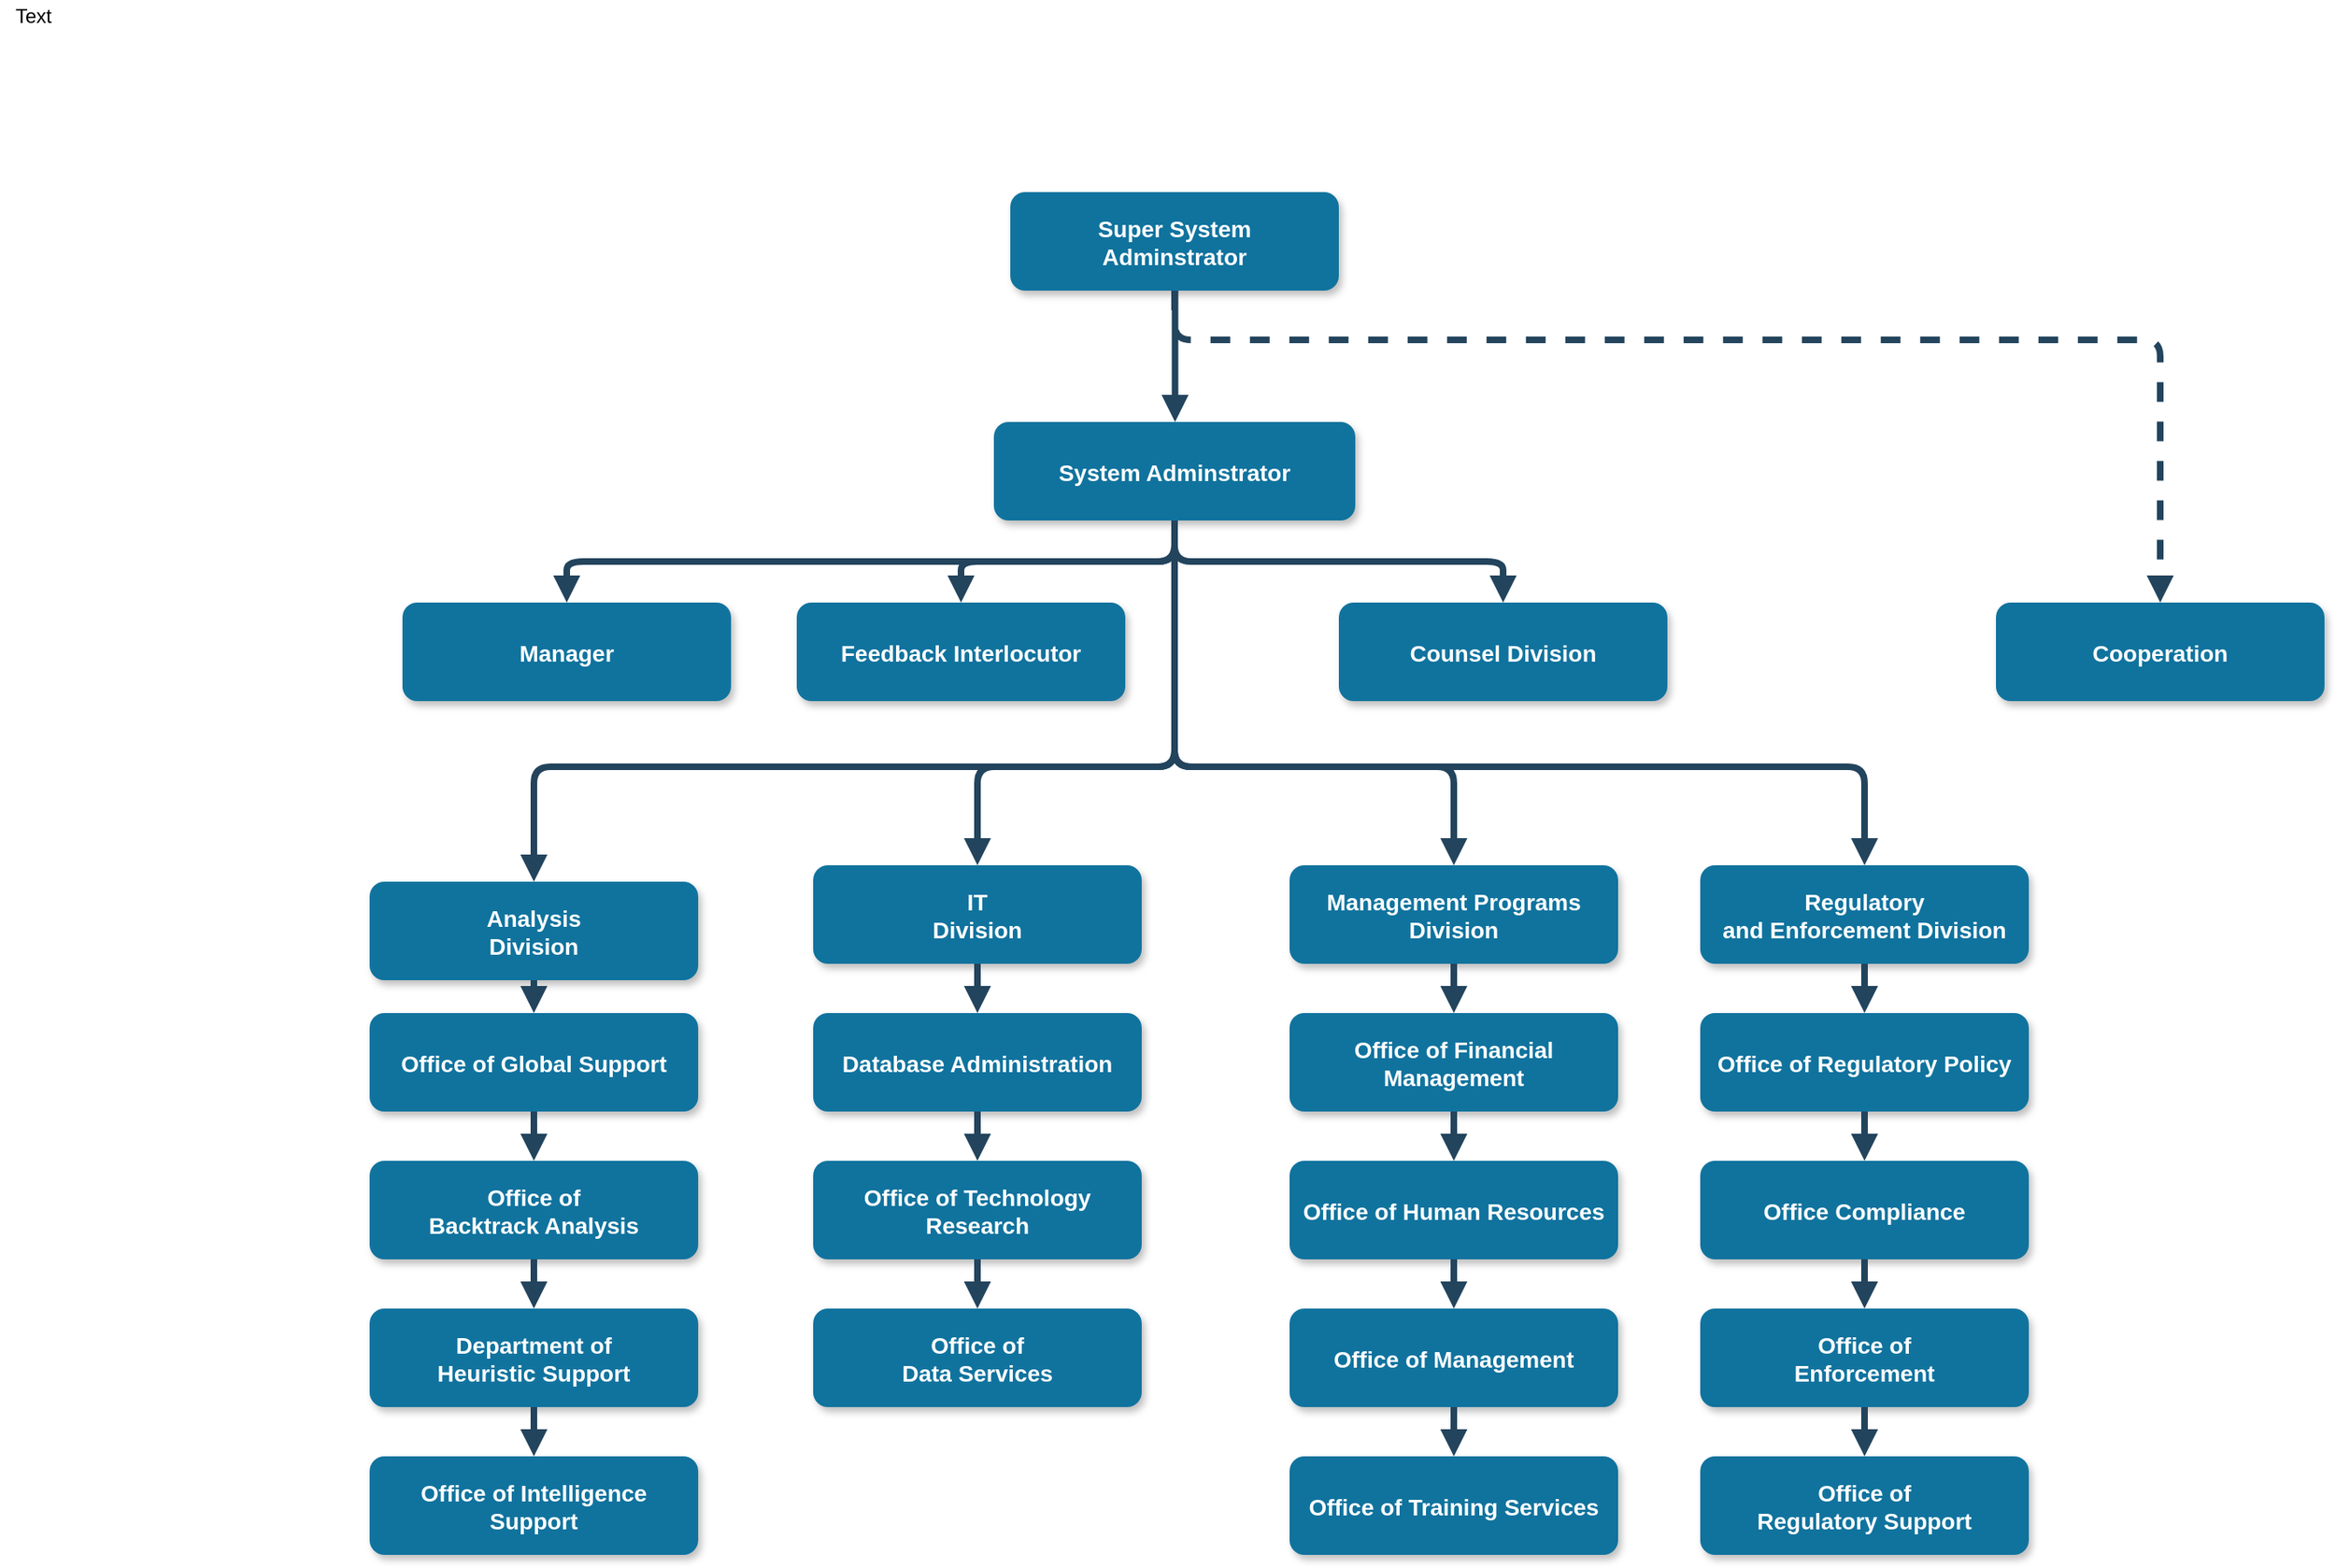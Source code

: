 <mxfile version="12.4.9" type="github" pages="2">
  <diagram id="C5RBs43oDa-KdzZeNtuy" name="Page-1">
    <mxGraphModel dx="2031" dy="2313" grid="1" gridSize="10" guides="1" tooltips="1" connect="1" arrows="1" fold="1" page="1" pageScale="1" pageWidth="827" pageHeight="1169" math="0" shadow="0">
      <root>
        <mxCell id="WIyWlLk6GJQsqaUBKTNV-0"/>
        <mxCell id="WIyWlLk6GJQsqaUBKTNV-1" parent="WIyWlLk6GJQsqaUBKTNV-0"/>
        <mxCell id="OBOQh95cMkhffVZw8m3Q-5" value="Super System&#xa;Adminstrator" style="rounded=1;fillColor=#10739E;strokeColor=none;shadow=1;gradientColor=none;fontStyle=1;fontColor=#FFFFFF;fontSize=14;" vertex="1" parent="WIyWlLk6GJQsqaUBKTNV-1">
          <mxGeometry x="620" y="114" width="200" height="60" as="geometry"/>
        </mxCell>
        <mxCell id="OBOQh95cMkhffVZw8m3Q-6" value="System Adminstrator" style="rounded=1;fillColor=#10739E;strokeColor=none;shadow=1;gradientColor=none;fontStyle=1;fontColor=#FFFFFF;fontSize=14;" vertex="1" parent="WIyWlLk6GJQsqaUBKTNV-1">
          <mxGeometry x="610" y="254" width="220" height="60" as="geometry"/>
        </mxCell>
        <mxCell id="OBOQh95cMkhffVZw8m3Q-7" value="Manager" style="rounded=1;fillColor=#10739E;strokeColor=none;shadow=1;gradientColor=none;fontStyle=1;fontColor=#FFFFFF;fontSize=14;" vertex="1" parent="WIyWlLk6GJQsqaUBKTNV-1">
          <mxGeometry x="250" y="364" width="200" height="60" as="geometry"/>
        </mxCell>
        <mxCell id="OBOQh95cMkhffVZw8m3Q-8" value="Feedback Interlocutor" style="rounded=1;fillColor=#10739E;strokeColor=none;shadow=1;gradientColor=none;fontStyle=1;fontColor=#FFFFFF;fontSize=14;" vertex="1" parent="WIyWlLk6GJQsqaUBKTNV-1">
          <mxGeometry x="490" y="364" width="200" height="60" as="geometry"/>
        </mxCell>
        <mxCell id="OBOQh95cMkhffVZw8m3Q-9" value="Counsel Division" style="rounded=1;fillColor=#10739E;strokeColor=none;shadow=1;gradientColor=none;fontStyle=1;fontColor=#FFFFFF;fontSize=14;" vertex="1" parent="WIyWlLk6GJQsqaUBKTNV-1">
          <mxGeometry x="820" y="364" width="200" height="60" as="geometry"/>
        </mxCell>
        <mxCell id="OBOQh95cMkhffVZw8m3Q-10" value="Cooperation" style="rounded=1;fillColor=#10739E;strokeColor=none;shadow=1;gradientColor=none;fontStyle=1;fontColor=#FFFFFF;fontSize=14;" vertex="1" parent="WIyWlLk6GJQsqaUBKTNV-1">
          <mxGeometry x="1220" y="364" width="200" height="60" as="geometry"/>
        </mxCell>
        <mxCell id="OBOQh95cMkhffVZw8m3Q-11" value="Analysis &#xa;Division" style="rounded=1;fillColor=#10739E;strokeColor=none;shadow=1;gradientColor=none;fontStyle=1;fontColor=#FFFFFF;fontSize=14;" vertex="1" parent="WIyWlLk6GJQsqaUBKTNV-1">
          <mxGeometry x="230" y="534" width="200" height="60" as="geometry"/>
        </mxCell>
        <mxCell id="OBOQh95cMkhffVZw8m3Q-12" value="Office of Global Support" style="rounded=1;fillColor=#10739E;strokeColor=none;shadow=1;gradientColor=none;fontStyle=1;fontColor=#FFFFFF;fontSize=14;" vertex="1" parent="WIyWlLk6GJQsqaUBKTNV-1">
          <mxGeometry x="230" y="614" width="200" height="60" as="geometry"/>
        </mxCell>
        <mxCell id="OBOQh95cMkhffVZw8m3Q-13" value="Office of &#xa;Backtrack Analysis" style="rounded=1;fillColor=#10739E;strokeColor=none;shadow=1;gradientColor=none;fontStyle=1;fontColor=#FFFFFF;fontSize=14;" vertex="1" parent="WIyWlLk6GJQsqaUBKTNV-1">
          <mxGeometry x="230" y="704" width="200" height="60" as="geometry"/>
        </mxCell>
        <mxCell id="OBOQh95cMkhffVZw8m3Q-14" value="Department of &#xa;Heuristic Support" style="rounded=1;fillColor=#10739E;strokeColor=none;shadow=1;gradientColor=none;fontStyle=1;fontColor=#FFFFFF;fontSize=14;" vertex="1" parent="WIyWlLk6GJQsqaUBKTNV-1">
          <mxGeometry x="230" y="794" width="200" height="60" as="geometry"/>
        </mxCell>
        <mxCell id="OBOQh95cMkhffVZw8m3Q-15" value="Office of Intelligence &#xa;Support" style="rounded=1;fillColor=#10739E;strokeColor=none;shadow=1;gradientColor=none;fontStyle=1;fontColor=#FFFFFF;fontSize=14;" vertex="1" parent="WIyWlLk6GJQsqaUBKTNV-1">
          <mxGeometry x="230" y="884" width="200" height="60" as="geometry"/>
        </mxCell>
        <mxCell id="OBOQh95cMkhffVZw8m3Q-16" value="IT&#xa;Division" style="rounded=1;fillColor=#10739E;strokeColor=none;shadow=1;gradientColor=none;fontStyle=1;fontColor=#FFFFFF;fontSize=14;" vertex="1" parent="WIyWlLk6GJQsqaUBKTNV-1">
          <mxGeometry x="500" y="524" width="200" height="60" as="geometry"/>
        </mxCell>
        <mxCell id="OBOQh95cMkhffVZw8m3Q-17" value="Database Administration" style="rounded=1;fillColor=#10739E;strokeColor=none;shadow=1;gradientColor=none;fontStyle=1;fontColor=#FFFFFF;fontSize=14;" vertex="1" parent="WIyWlLk6GJQsqaUBKTNV-1">
          <mxGeometry x="500" y="614" width="200" height="60" as="geometry"/>
        </mxCell>
        <mxCell id="OBOQh95cMkhffVZw8m3Q-18" value="Office of Technology &#xa;Research" style="rounded=1;fillColor=#10739E;strokeColor=none;shadow=1;gradientColor=none;fontStyle=1;fontColor=#FFFFFF;fontSize=14;" vertex="1" parent="WIyWlLk6GJQsqaUBKTNV-1">
          <mxGeometry x="500" y="704" width="200" height="60" as="geometry"/>
        </mxCell>
        <mxCell id="OBOQh95cMkhffVZw8m3Q-19" value="Office of&#xa;Data Services" style="rounded=1;fillColor=#10739E;strokeColor=none;shadow=1;gradientColor=none;fontStyle=1;fontColor=#FFFFFF;fontSize=14;" vertex="1" parent="WIyWlLk6GJQsqaUBKTNV-1">
          <mxGeometry x="500" y="794" width="200" height="60" as="geometry"/>
        </mxCell>
        <mxCell id="OBOQh95cMkhffVZw8m3Q-20" value="Management Programs &#xa;Division" style="rounded=1;fillColor=#10739E;strokeColor=none;shadow=1;gradientColor=none;fontStyle=1;fontColor=#FFFFFF;fontSize=14;" vertex="1" parent="WIyWlLk6GJQsqaUBKTNV-1">
          <mxGeometry x="790" y="524" width="200" height="60" as="geometry"/>
        </mxCell>
        <mxCell id="OBOQh95cMkhffVZw8m3Q-21" value="Office of Financial &#xa;Management" style="rounded=1;fillColor=#10739E;strokeColor=none;shadow=1;gradientColor=none;fontStyle=1;fontColor=#FFFFFF;fontSize=14;" vertex="1" parent="WIyWlLk6GJQsqaUBKTNV-1">
          <mxGeometry x="790" y="614" width="200" height="60" as="geometry"/>
        </mxCell>
        <mxCell id="OBOQh95cMkhffVZw8m3Q-22" value="Office of Human Resources" style="rounded=1;fillColor=#10739E;strokeColor=none;shadow=1;gradientColor=none;fontStyle=1;fontColor=#FFFFFF;fontSize=14;" vertex="1" parent="WIyWlLk6GJQsqaUBKTNV-1">
          <mxGeometry x="790" y="704" width="200" height="60" as="geometry"/>
        </mxCell>
        <mxCell id="OBOQh95cMkhffVZw8m3Q-23" value="Office of Management " style="rounded=1;fillColor=#10739E;strokeColor=none;shadow=1;gradientColor=none;fontStyle=1;fontColor=#FFFFFF;fontSize=14;" vertex="1" parent="WIyWlLk6GJQsqaUBKTNV-1">
          <mxGeometry x="790" y="794" width="200" height="60" as="geometry"/>
        </mxCell>
        <mxCell id="OBOQh95cMkhffVZw8m3Q-24" value="Office of Training Services" style="rounded=1;fillColor=#10739E;strokeColor=none;shadow=1;gradientColor=none;fontStyle=1;fontColor=#FFFFFF;fontSize=14;" vertex="1" parent="WIyWlLk6GJQsqaUBKTNV-1">
          <mxGeometry x="790" y="884" width="200" height="60" as="geometry"/>
        </mxCell>
        <mxCell id="OBOQh95cMkhffVZw8m3Q-25" value="Regulatory &#xa;and Enforcement Division" style="rounded=1;fillColor=#10739E;strokeColor=none;shadow=1;gradientColor=none;fontStyle=1;fontColor=#FFFFFF;fontSize=14;" vertex="1" parent="WIyWlLk6GJQsqaUBKTNV-1">
          <mxGeometry x="1040" y="524" width="200" height="60" as="geometry"/>
        </mxCell>
        <mxCell id="OBOQh95cMkhffVZw8m3Q-26" value="Office of Regulatory Policy" style="rounded=1;fillColor=#10739E;strokeColor=none;shadow=1;gradientColor=none;fontStyle=1;fontColor=#FFFFFF;fontSize=14;" vertex="1" parent="WIyWlLk6GJQsqaUBKTNV-1">
          <mxGeometry x="1040" y="614" width="200" height="60" as="geometry"/>
        </mxCell>
        <mxCell id="OBOQh95cMkhffVZw8m3Q-27" value="Office Compliance" style="rounded=1;fillColor=#10739E;strokeColor=none;shadow=1;gradientColor=none;fontStyle=1;fontColor=#FFFFFF;fontSize=14;" vertex="1" parent="WIyWlLk6GJQsqaUBKTNV-1">
          <mxGeometry x="1040" y="704" width="200" height="60" as="geometry"/>
        </mxCell>
        <mxCell id="OBOQh95cMkhffVZw8m3Q-28" value="Office of &#xa;Enforcement" style="rounded=1;fillColor=#10739E;strokeColor=none;shadow=1;gradientColor=none;fontStyle=1;fontColor=#FFFFFF;fontSize=14;" vertex="1" parent="WIyWlLk6GJQsqaUBKTNV-1">
          <mxGeometry x="1040" y="794" width="200" height="60" as="geometry"/>
        </mxCell>
        <mxCell id="OBOQh95cMkhffVZw8m3Q-29" value="Office of&#xa; Regulatory Support" style="rounded=1;fillColor=#10739E;strokeColor=none;shadow=1;gradientColor=none;fontStyle=1;fontColor=#FFFFFF;fontSize=14;" vertex="1" parent="WIyWlLk6GJQsqaUBKTNV-1">
          <mxGeometry x="1040" y="884" width="200" height="60" as="geometry"/>
        </mxCell>
        <mxCell id="OBOQh95cMkhffVZw8m3Q-31" value="" style="edgeStyle=elbowEdgeStyle;elbow=vertical;strokeWidth=4;endArrow=block;endFill=1;fontStyle=1;strokeColor=#23445D;" edge="1" parent="WIyWlLk6GJQsqaUBKTNV-1" source="OBOQh95cMkhffVZw8m3Q-6" target="OBOQh95cMkhffVZw8m3Q-8">
          <mxGeometry x="-30" y="74" width="100" height="100" as="geometry">
            <mxPoint x="-30" y="174" as="sourcePoint"/>
            <mxPoint x="70" y="74" as="targetPoint"/>
          </mxGeometry>
        </mxCell>
        <mxCell id="OBOQh95cMkhffVZw8m3Q-32" value="" style="edgeStyle=elbowEdgeStyle;elbow=vertical;strokeWidth=4;endArrow=block;endFill=1;fontStyle=1;strokeColor=#23445D;" edge="1" parent="WIyWlLk6GJQsqaUBKTNV-1" source="OBOQh95cMkhffVZw8m3Q-6" target="OBOQh95cMkhffVZw8m3Q-7">
          <mxGeometry x="-30" y="74" width="100" height="100" as="geometry">
            <mxPoint x="-30" y="174" as="sourcePoint"/>
            <mxPoint x="70" y="74" as="targetPoint"/>
          </mxGeometry>
        </mxCell>
        <mxCell id="OBOQh95cMkhffVZw8m3Q-33" value="" style="edgeStyle=elbowEdgeStyle;elbow=vertical;strokeWidth=4;endArrow=block;endFill=1;fontStyle=1;strokeColor=#23445D;" edge="1" parent="WIyWlLk6GJQsqaUBKTNV-1" source="OBOQh95cMkhffVZw8m3Q-6" target="OBOQh95cMkhffVZw8m3Q-9">
          <mxGeometry x="-30" y="74" width="100" height="100" as="geometry">
            <mxPoint x="-30" y="174" as="sourcePoint"/>
            <mxPoint x="70" y="74" as="targetPoint"/>
          </mxGeometry>
        </mxCell>
        <mxCell id="OBOQh95cMkhffVZw8m3Q-34" value="" style="edgeStyle=elbowEdgeStyle;elbow=vertical;strokeWidth=4;endArrow=block;endFill=1;fontStyle=1;dashed=1;strokeColor=#23445D;" edge="1" parent="WIyWlLk6GJQsqaUBKTNV-1" source="OBOQh95cMkhffVZw8m3Q-5" target="OBOQh95cMkhffVZw8m3Q-10">
          <mxGeometry x="-30" y="74" width="100" height="100" as="geometry">
            <mxPoint x="-30" y="174" as="sourcePoint"/>
            <mxPoint x="70" y="74" as="targetPoint"/>
            <Array as="points">
              <mxPoint x="1010" y="204"/>
            </Array>
          </mxGeometry>
        </mxCell>
        <mxCell id="OBOQh95cMkhffVZw8m3Q-35" value="" style="edgeStyle=elbowEdgeStyle;elbow=vertical;strokeWidth=4;endArrow=block;endFill=1;fontStyle=1;strokeColor=#23445D;" edge="1" parent="WIyWlLk6GJQsqaUBKTNV-1" source="OBOQh95cMkhffVZw8m3Q-6" target="OBOQh95cMkhffVZw8m3Q-11">
          <mxGeometry x="-30" y="74" width="100" height="100" as="geometry">
            <mxPoint x="-30" y="174" as="sourcePoint"/>
            <mxPoint x="70" y="74" as="targetPoint"/>
            <Array as="points">
              <mxPoint x="500" y="464"/>
            </Array>
          </mxGeometry>
        </mxCell>
        <mxCell id="OBOQh95cMkhffVZw8m3Q-36" value="" style="edgeStyle=elbowEdgeStyle;elbow=vertical;strokeWidth=4;endArrow=block;endFill=1;fontStyle=1;strokeColor=#23445D;" edge="1" parent="WIyWlLk6GJQsqaUBKTNV-1" source="OBOQh95cMkhffVZw8m3Q-6" target="OBOQh95cMkhffVZw8m3Q-25">
          <mxGeometry x="-30" y="74" width="100" height="100" as="geometry">
            <mxPoint x="-30" y="174" as="sourcePoint"/>
            <mxPoint x="70" y="74" as="targetPoint"/>
            <Array as="points">
              <mxPoint x="920" y="464"/>
            </Array>
          </mxGeometry>
        </mxCell>
        <mxCell id="OBOQh95cMkhffVZw8m3Q-37" value="" style="edgeStyle=elbowEdgeStyle;elbow=vertical;strokeWidth=4;endArrow=block;endFill=1;fontStyle=1;strokeColor=#23445D;" edge="1" parent="WIyWlLk6GJQsqaUBKTNV-1" source="OBOQh95cMkhffVZw8m3Q-11" target="OBOQh95cMkhffVZw8m3Q-12">
          <mxGeometry x="10" y="74" width="100" height="100" as="geometry">
            <mxPoint x="10" y="174" as="sourcePoint"/>
            <mxPoint x="110" y="74" as="targetPoint"/>
          </mxGeometry>
        </mxCell>
        <mxCell id="OBOQh95cMkhffVZw8m3Q-38" value="" style="edgeStyle=elbowEdgeStyle;elbow=vertical;strokeWidth=4;endArrow=block;endFill=1;fontStyle=1;strokeColor=#23445D;" edge="1" parent="WIyWlLk6GJQsqaUBKTNV-1" source="OBOQh95cMkhffVZw8m3Q-12" target="OBOQh95cMkhffVZw8m3Q-13">
          <mxGeometry x="10" y="84" width="100" height="100" as="geometry">
            <mxPoint x="10" y="184" as="sourcePoint"/>
            <mxPoint x="110" y="84" as="targetPoint"/>
          </mxGeometry>
        </mxCell>
        <mxCell id="OBOQh95cMkhffVZw8m3Q-39" value="" style="edgeStyle=elbowEdgeStyle;elbow=vertical;strokeWidth=4;endArrow=block;endFill=1;fontStyle=1;strokeColor=#23445D;" edge="1" parent="WIyWlLk6GJQsqaUBKTNV-1" source="OBOQh95cMkhffVZw8m3Q-13" target="OBOQh95cMkhffVZw8m3Q-14">
          <mxGeometry x="10" y="94" width="100" height="100" as="geometry">
            <mxPoint x="10" y="194" as="sourcePoint"/>
            <mxPoint x="110" y="94" as="targetPoint"/>
          </mxGeometry>
        </mxCell>
        <mxCell id="OBOQh95cMkhffVZw8m3Q-40" value="" style="edgeStyle=elbowEdgeStyle;elbow=vertical;strokeWidth=4;endArrow=block;endFill=1;fontStyle=1;strokeColor=#23445D;" edge="1" parent="WIyWlLk6GJQsqaUBKTNV-1" source="OBOQh95cMkhffVZw8m3Q-14" target="OBOQh95cMkhffVZw8m3Q-15">
          <mxGeometry x="10" y="104" width="100" height="100" as="geometry">
            <mxPoint x="10" y="204" as="sourcePoint"/>
            <mxPoint x="110" y="104" as="targetPoint"/>
          </mxGeometry>
        </mxCell>
        <mxCell id="OBOQh95cMkhffVZw8m3Q-41" value="" style="edgeStyle=elbowEdgeStyle;elbow=vertical;strokeWidth=4;endArrow=block;endFill=1;fontStyle=1;strokeColor=#23445D;" edge="1" parent="WIyWlLk6GJQsqaUBKTNV-1" source="OBOQh95cMkhffVZw8m3Q-16" target="OBOQh95cMkhffVZw8m3Q-17">
          <mxGeometry x="10" y="74" width="100" height="100" as="geometry">
            <mxPoint x="10" y="174" as="sourcePoint"/>
            <mxPoint x="110" y="74" as="targetPoint"/>
          </mxGeometry>
        </mxCell>
        <mxCell id="OBOQh95cMkhffVZw8m3Q-42" value="" style="edgeStyle=elbowEdgeStyle;elbow=vertical;strokeWidth=4;endArrow=block;endFill=1;fontStyle=1;strokeColor=#23445D;" edge="1" parent="WIyWlLk6GJQsqaUBKTNV-1" source="OBOQh95cMkhffVZw8m3Q-17" target="OBOQh95cMkhffVZw8m3Q-18">
          <mxGeometry x="10" y="84" width="100" height="100" as="geometry">
            <mxPoint x="10" y="184" as="sourcePoint"/>
            <mxPoint x="110" y="84" as="targetPoint"/>
          </mxGeometry>
        </mxCell>
        <mxCell id="OBOQh95cMkhffVZw8m3Q-43" value="" style="edgeStyle=elbowEdgeStyle;elbow=vertical;strokeWidth=4;endArrow=block;endFill=1;fontStyle=1;strokeColor=#23445D;" edge="1" parent="WIyWlLk6GJQsqaUBKTNV-1" source="OBOQh95cMkhffVZw8m3Q-18" target="OBOQh95cMkhffVZw8m3Q-19">
          <mxGeometry x="10" y="94" width="100" height="100" as="geometry">
            <mxPoint x="10" y="194" as="sourcePoint"/>
            <mxPoint x="110" y="94" as="targetPoint"/>
          </mxGeometry>
        </mxCell>
        <mxCell id="OBOQh95cMkhffVZw8m3Q-44" value="" style="edgeStyle=elbowEdgeStyle;elbow=vertical;strokeWidth=4;endArrow=block;endFill=1;fontStyle=1;strokeColor=#23445D;" edge="1" parent="WIyWlLk6GJQsqaUBKTNV-1" source="OBOQh95cMkhffVZw8m3Q-20" target="OBOQh95cMkhffVZw8m3Q-21">
          <mxGeometry x="20" y="74" width="100" height="100" as="geometry">
            <mxPoint x="20" y="174" as="sourcePoint"/>
            <mxPoint x="120" y="74" as="targetPoint"/>
          </mxGeometry>
        </mxCell>
        <mxCell id="OBOQh95cMkhffVZw8m3Q-45" value="" style="edgeStyle=elbowEdgeStyle;elbow=vertical;strokeWidth=4;endArrow=block;endFill=1;fontStyle=1;strokeColor=#23445D;" edge="1" parent="WIyWlLk6GJQsqaUBKTNV-1" source="OBOQh95cMkhffVZw8m3Q-21" target="OBOQh95cMkhffVZw8m3Q-22">
          <mxGeometry x="20" y="84" width="100" height="100" as="geometry">
            <mxPoint x="20" y="184" as="sourcePoint"/>
            <mxPoint x="120" y="84" as="targetPoint"/>
          </mxGeometry>
        </mxCell>
        <mxCell id="OBOQh95cMkhffVZw8m3Q-46" value="" style="edgeStyle=elbowEdgeStyle;elbow=vertical;strokeWidth=4;endArrow=block;endFill=1;fontStyle=1;strokeColor=#23445D;" edge="1" parent="WIyWlLk6GJQsqaUBKTNV-1" source="OBOQh95cMkhffVZw8m3Q-22" target="OBOQh95cMkhffVZw8m3Q-23">
          <mxGeometry x="20" y="94" width="100" height="100" as="geometry">
            <mxPoint x="20" y="194" as="sourcePoint"/>
            <mxPoint x="120" y="94" as="targetPoint"/>
          </mxGeometry>
        </mxCell>
        <mxCell id="OBOQh95cMkhffVZw8m3Q-47" value="" style="edgeStyle=elbowEdgeStyle;elbow=vertical;strokeWidth=4;endArrow=block;endFill=1;fontStyle=1;strokeColor=#23445D;" edge="1" parent="WIyWlLk6GJQsqaUBKTNV-1" source="OBOQh95cMkhffVZw8m3Q-23" target="OBOQh95cMkhffVZw8m3Q-24">
          <mxGeometry x="20" y="104" width="100" height="100" as="geometry">
            <mxPoint x="20" y="204" as="sourcePoint"/>
            <mxPoint x="120" y="104" as="targetPoint"/>
          </mxGeometry>
        </mxCell>
        <mxCell id="OBOQh95cMkhffVZw8m3Q-48" value="" style="edgeStyle=elbowEdgeStyle;elbow=vertical;strokeWidth=4;endArrow=block;endFill=1;fontStyle=1;strokeColor=#23445D;" edge="1" parent="WIyWlLk6GJQsqaUBKTNV-1" source="OBOQh95cMkhffVZw8m3Q-25" target="OBOQh95cMkhffVZw8m3Q-26">
          <mxGeometry x="20" y="74" width="100" height="100" as="geometry">
            <mxPoint x="20" y="174" as="sourcePoint"/>
            <mxPoint x="120" y="74" as="targetPoint"/>
          </mxGeometry>
        </mxCell>
        <mxCell id="OBOQh95cMkhffVZw8m3Q-49" value="" style="edgeStyle=elbowEdgeStyle;elbow=vertical;strokeWidth=4;endArrow=block;endFill=1;fontStyle=1;strokeColor=#23445D;" edge="1" parent="WIyWlLk6GJQsqaUBKTNV-1" source="OBOQh95cMkhffVZw8m3Q-26" target="OBOQh95cMkhffVZw8m3Q-27">
          <mxGeometry x="20" y="84" width="100" height="100" as="geometry">
            <mxPoint x="20" y="184" as="sourcePoint"/>
            <mxPoint x="120" y="84" as="targetPoint"/>
          </mxGeometry>
        </mxCell>
        <mxCell id="OBOQh95cMkhffVZw8m3Q-50" value="" style="edgeStyle=elbowEdgeStyle;elbow=vertical;strokeWidth=4;endArrow=block;endFill=1;fontStyle=1;strokeColor=#23445D;" edge="1" parent="WIyWlLk6GJQsqaUBKTNV-1" source="OBOQh95cMkhffVZw8m3Q-27" target="OBOQh95cMkhffVZw8m3Q-28">
          <mxGeometry x="20" y="94" width="100" height="100" as="geometry">
            <mxPoint x="20" y="194" as="sourcePoint"/>
            <mxPoint x="120" y="94" as="targetPoint"/>
          </mxGeometry>
        </mxCell>
        <mxCell id="OBOQh95cMkhffVZw8m3Q-51" value="" style="edgeStyle=elbowEdgeStyle;elbow=vertical;strokeWidth=4;endArrow=block;endFill=1;fontStyle=1;strokeColor=#23445D;" edge="1" parent="WIyWlLk6GJQsqaUBKTNV-1" source="OBOQh95cMkhffVZw8m3Q-28" target="OBOQh95cMkhffVZw8m3Q-29">
          <mxGeometry x="20" y="104" width="100" height="100" as="geometry">
            <mxPoint x="20" y="204" as="sourcePoint"/>
            <mxPoint x="120" y="104" as="targetPoint"/>
          </mxGeometry>
        </mxCell>
        <mxCell id="OBOQh95cMkhffVZw8m3Q-52" value="" style="edgeStyle=elbowEdgeStyle;elbow=vertical;strokeWidth=4;endArrow=block;endFill=1;fontStyle=1;strokeColor=#23445D;" edge="1" parent="WIyWlLk6GJQsqaUBKTNV-1" source="OBOQh95cMkhffVZw8m3Q-6" target="OBOQh95cMkhffVZw8m3Q-16">
          <mxGeometry x="-30" y="74" width="100" height="100" as="geometry">
            <mxPoint x="-30" y="174" as="sourcePoint"/>
            <mxPoint x="70" y="74" as="targetPoint"/>
            <Array as="points">
              <mxPoint x="600" y="464"/>
            </Array>
          </mxGeometry>
        </mxCell>
        <mxCell id="OBOQh95cMkhffVZw8m3Q-53" value="" style="edgeStyle=elbowEdgeStyle;elbow=vertical;strokeWidth=4;endArrow=block;endFill=1;fontStyle=1;strokeColor=#23445D;" edge="1" parent="WIyWlLk6GJQsqaUBKTNV-1" source="OBOQh95cMkhffVZw8m3Q-6" target="OBOQh95cMkhffVZw8m3Q-20">
          <mxGeometry x="-30" y="74" width="100" height="100" as="geometry">
            <mxPoint x="-30" y="174" as="sourcePoint"/>
            <mxPoint x="70" y="74" as="targetPoint"/>
            <Array as="points">
              <mxPoint x="890" y="464"/>
            </Array>
          </mxGeometry>
        </mxCell>
        <mxCell id="OBOQh95cMkhffVZw8m3Q-106" value="Text" style="text;html=1;align=center;verticalAlign=middle;resizable=0;points=[];autosize=1;" vertex="1" parent="WIyWlLk6GJQsqaUBKTNV-1">
          <mxGeometry x="5" y="-3" width="40" height="20" as="geometry"/>
        </mxCell>
        <mxCell id="OBOQh95cMkhffVZw8m3Q-112" value="" style="edgeStyle=elbowEdgeStyle;elbow=vertical;strokeWidth=4;endArrow=block;endFill=1;fontStyle=1;strokeColor=#23445D;" edge="1" parent="WIyWlLk6GJQsqaUBKTNV-1">
          <mxGeometry x="-29.71" y="74" width="100" height="100" as="geometry">
            <mxPoint x="720.29" y="174" as="sourcePoint"/>
            <mxPoint x="720.29" y="254" as="targetPoint"/>
          </mxGeometry>
        </mxCell>
      </root>
    </mxGraphModel>
  </diagram>
  <diagram id="-O00j1tQZ1MpL5goMb2f" name="Page-2">
    <mxGraphModel dx="2058" dy="915" grid="0" gridSize="10" guides="1" tooltips="1" connect="0" arrows="1" fold="1" page="1" pageScale="1" pageWidth="100" pageHeight="300" background="none" math="0" shadow="1">
      <root>
        <mxCell id="Ld5y9Fo_SOwqp39tFzAJ-0"/>
        <mxCell id="Ld5y9Fo_SOwqp39tFzAJ-1" parent="Ld5y9Fo_SOwqp39tFzAJ-0"/>
        <mxCell id="JM0mI9Wo3sELhNkSNja4-14" value="" style="edgeStyle=elbowEdgeStyle;elbow=vertical;strokeWidth=4;endArrow=block;endFill=1;fontStyle=1;dashed=1;strokeColor=#666666;verticalAlign=middle;" edge="1" parent="Ld5y9Fo_SOwqp39tFzAJ-1">
          <mxGeometry x="4" y="348" width="100" height="100" as="geometry">
            <mxPoint x="425" y="448" as="sourcePoint"/>
            <mxPoint x="1329" y="608.0" as="targetPoint"/>
            <Array as="points">
              <mxPoint x="1044" y="478"/>
            </Array>
          </mxGeometry>
        </mxCell>
        <mxCell id="z637HSTa_vEVJ37j_fF9-0" value="Ngage Orchestrator" style="rounded=1;fillColor=#10739E;strokeColor=none;shadow=1;gradientColor=none;fontStyle=1;fontColor=#FFFFFF;fontSize=14;verticalAlign=middle;" vertex="1" parent="Ld5y9Fo_SOwqp39tFzAJ-1">
          <mxGeometry x="325" y="253" width="200" height="60" as="geometry"/>
        </mxCell>
        <mxCell id="z637HSTa_vEVJ37j_fF9-2" value="" style="edgeStyle=elbowEdgeStyle;elbow=vertical;strokeWidth=4;endArrow=block;endFill=1;fontStyle=1;strokeColor=#23445D;verticalAlign=middle;" edge="1" parent="Ld5y9Fo_SOwqp39tFzAJ-1">
          <mxGeometry x="-325.5" y="353" width="100" height="100" as="geometry">
            <mxPoint x="424.5" y="453" as="sourcePoint"/>
            <mxPoint x="424.5" y="533" as="targetPoint"/>
          </mxGeometry>
        </mxCell>
        <mxCell id="z637HSTa_vEVJ37j_fF9-3" value="System Adminstrator" style="rounded=1;fillColor=#10739E;strokeColor=none;shadow=1;gradientColor=none;fontStyle=1;fontColor=#FFFFFF;fontSize=14;verticalAlign=middle;" vertex="1" parent="Ld5y9Fo_SOwqp39tFzAJ-1">
          <mxGeometry x="315" y="393" width="220" height="60" as="geometry"/>
        </mxCell>
        <mxCell id="z637HSTa_vEVJ37j_fF9-4" value="" style="edgeStyle=elbowEdgeStyle;elbow=vertical;strokeWidth=4;endArrow=block;endFill=1;fontStyle=1;dashed=1;strokeColor=#23445D;verticalAlign=middle;" edge="1" parent="Ld5y9Fo_SOwqp39tFzAJ-1">
          <mxGeometry x="-345.5" y="113" width="100" height="100" as="geometry">
            <mxPoint x="424.5" y="313" as="sourcePoint"/>
            <mxPoint x="425" y="393" as="targetPoint"/>
            <Array as="points"/>
          </mxGeometry>
        </mxCell>
        <mxCell id="z637HSTa_vEVJ37j_fF9-7" value="Manager" style="rounded=1;fillColor=#10739E;strokeColor=none;shadow=1;gradientColor=none;fontStyle=1;fontColor=#FFFFFF;fontSize=14;verticalAlign=middle;" vertex="1" parent="Ld5y9Fo_SOwqp39tFzAJ-1">
          <mxGeometry x="325" y="533" width="200" height="60" as="geometry"/>
        </mxCell>
        <mxCell id="PbAjBOfByNzJKvfTmDTJ-0" value="" style="edgeStyle=elbowEdgeStyle;elbow=vertical;strokeWidth=4;endArrow=block;endFill=1;fontStyle=1;strokeColor=#23445D;verticalAlign=middle;" edge="1" parent="Ld5y9Fo_SOwqp39tFzAJ-1">
          <mxGeometry x="-326" y="384" width="100" height="100" as="geometry">
            <mxPoint x="424" y="593" as="sourcePoint"/>
            <mxPoint x="50" y="674" as="targetPoint"/>
          </mxGeometry>
        </mxCell>
        <mxCell id="PbAjBOfByNzJKvfTmDTJ-1" value="" style="edgeStyle=elbowEdgeStyle;elbow=vertical;strokeWidth=4;endArrow=block;endFill=1;fontStyle=1;strokeColor=#23445D;exitX=0.5;exitY=1;exitDx=0;exitDy=0;verticalAlign=middle;" edge="1" parent="Ld5y9Fo_SOwqp39tFzAJ-1" source="z637HSTa_vEVJ37j_fF9-7">
          <mxGeometry x="-326" y="384" width="100" height="100" as="geometry">
            <mxPoint x="424" y="624" as="sourcePoint"/>
            <mxPoint x="240" y="674" as="targetPoint"/>
          </mxGeometry>
        </mxCell>
        <mxCell id="JM0mI9Wo3sELhNkSNja4-0" value="" style="edgeStyle=elbowEdgeStyle;elbow=vertical;strokeWidth=4;endArrow=block;endFill=1;fontStyle=1;strokeColor=#23445D;verticalAlign=middle;" edge="1" parent="Ld5y9Fo_SOwqp39tFzAJ-1">
          <mxGeometry x="-325" y="358" width="100" height="100" as="geometry">
            <mxPoint x="425" y="598" as="sourcePoint"/>
            <mxPoint x="800" y="673" as="targetPoint"/>
            <Array as="points">
              <mxPoint x="630" y="633"/>
            </Array>
          </mxGeometry>
        </mxCell>
        <mxCell id="JM0mI9Wo3sELhNkSNja4-1" value="" style="edgeStyle=elbowEdgeStyle;elbow=vertical;strokeWidth=4;endArrow=block;endFill=1;fontStyle=1;strokeColor=#23445D;verticalAlign=middle;" edge="1" parent="Ld5y9Fo_SOwqp39tFzAJ-1">
          <mxGeometry x="-325" y="358" width="100" height="100" as="geometry">
            <mxPoint x="425" y="598" as="sourcePoint"/>
            <mxPoint x="610" y="673" as="targetPoint"/>
            <Array as="points">
              <mxPoint x="510" y="633"/>
            </Array>
          </mxGeometry>
        </mxCell>
        <mxCell id="JM0mI9Wo3sELhNkSNja4-4" value="" style="edgeStyle=elbowEdgeStyle;elbow=vertical;strokeWidth=4;endArrow=block;endFill=1;fontStyle=1;strokeColor=#23445D;verticalAlign=middle;" edge="1" parent="Ld5y9Fo_SOwqp39tFzAJ-1">
          <mxGeometry x="-325.29" y="493" width="100" height="100" as="geometry">
            <mxPoint x="424.71" y="593" as="sourcePoint"/>
            <mxPoint x="424.71" y="673" as="targetPoint"/>
          </mxGeometry>
        </mxCell>
        <mxCell id="JM0mI9Wo3sELhNkSNja4-8" value="Author" style="rounded=1;fillColor=#10739E;strokeColor=none;shadow=1;gradientColor=none;fontStyle=1;fontColor=#FFFFFF;fontSize=14;aspect=fixed;verticalAlign=middle;" vertex="1" parent="Ld5y9Fo_SOwqp39tFzAJ-1">
          <mxGeometry x="-30" y="673" width="150" height="45" as="geometry"/>
        </mxCell>
        <mxCell id="JM0mI9Wo3sELhNkSNja4-9" value="Senior Author" style="rounded=1;fillColor=#10739E;strokeColor=none;shadow=1;gradientColor=none;fontStyle=1;fontColor=#FFFFFF;fontSize=14;verticalAlign=middle;" vertex="1" parent="Ld5y9Fo_SOwqp39tFzAJ-1">
          <mxGeometry x="160" y="673" width="150" height="45" as="geometry"/>
        </mxCell>
        <mxCell id="JM0mI9Wo3sELhNkSNja4-10" value="User Management" style="rounded=1;fillColor=#10739E;strokeColor=none;shadow=1;gradientColor=none;fontStyle=1;fontColor=#FFFFFF;fontSize=14;verticalAlign=middle;" vertex="1" parent="Ld5y9Fo_SOwqp39tFzAJ-1">
          <mxGeometry x="350" y="673" width="150" height="45" as="geometry"/>
        </mxCell>
        <mxCell id="JM0mI9Wo3sELhNkSNja4-11" value="Product Owener" style="rounded=1;fillColor=#10739E;strokeColor=none;shadow=1;gradientColor=none;fontStyle=1;fontColor=#FFFFFF;fontSize=14;verticalAlign=middle;" vertex="1" parent="Ld5y9Fo_SOwqp39tFzAJ-1">
          <mxGeometry x="535" y="673" width="150" height="45" as="geometry"/>
        </mxCell>
        <mxCell id="JM0mI9Wo3sELhNkSNja4-12" value="Feedback&#xa;Interlocutor" style="rounded=1;fillColor=#10739E;strokeColor=none;shadow=1;gradientColor=none;fontStyle=1;fontColor=#FFFFFF;fontSize=14;verticalAlign=middle;" vertex="1" parent="Ld5y9Fo_SOwqp39tFzAJ-1">
          <mxGeometry x="720" y="673" width="150" height="45" as="geometry"/>
        </mxCell>
        <mxCell id="JM0mI9Wo3sELhNkSNja4-16" value="Advisor" style="rounded=1;fillColor=#949494;strokeColor=#666666;shadow=0;fontStyle=1;fontSize=18;fontColor=#FCFCFC;verticalAlign=middle;" vertex="1" parent="Ld5y9Fo_SOwqp39tFzAJ-1">
          <mxGeometry x="1254" y="613.0" width="150" height="45" as="geometry"/>
        </mxCell>
        <mxCell id="JM0mI9Wo3sELhNkSNja4-19" value="" style="edgeStyle=elbowEdgeStyle;elbow=vertical;strokeWidth=4;endArrow=block;endFill=1;fontStyle=1;strokeColor=#23445D;verticalAlign=middle;" edge="1" parent="Ld5y9Fo_SOwqp39tFzAJ-1" target="JM0mI9Wo3sELhNkSNja4-20">
          <mxGeometry x="-326" y="244" width="100" height="100" as="geometry">
            <mxPoint x="424" y="453" as="sourcePoint"/>
            <mxPoint x="50" y="534" as="targetPoint"/>
          </mxGeometry>
        </mxCell>
        <mxCell id="JM0mI9Wo3sELhNkSNja4-20" value="Analysis &#xa;Division" style="rounded=1;fillColor=#10739E;strokeColor=none;shadow=1;gradientColor=none;fontStyle=1;fontColor=#FFFFFF;fontSize=14;verticalAlign=middle;" vertex="1" parent="Ld5y9Fo_SOwqp39tFzAJ-1">
          <mxGeometry x="-50.0" y="504" width="200" height="60" as="geometry"/>
        </mxCell>
        <mxCell id="JM0mI9Wo3sELhNkSNja4-24" value="" style="rounded=0;whiteSpace=wrap;html=1;shadow=1;strokeColor=#666666;fillColor=#004C99;fontSize=18;fontColor=#FCFCFC;" vertex="1" parent="Ld5y9Fo_SOwqp39tFzAJ-1">
          <mxGeometry x="-197" width="1791" height="113" as="geometry"/>
        </mxCell>
        <mxCell id="JM0mI9Wo3sELhNkSNja4-25" value="" style="endArrow=none;dashed=1;html=1;strokeColor=#666666;strokeWidth=5;fontSize=18;fontColor=#FCFCFC;" edge="1" parent="Ld5y9Fo_SOwqp39tFzAJ-1">
          <mxGeometry width="50" height="50" relative="1" as="geometry">
            <mxPoint x="939" y="889" as="sourcePoint"/>
            <mxPoint x="939" y="5" as="targetPoint"/>
          </mxGeometry>
        </mxCell>
        <mxCell id="JM0mI9Wo3sELhNkSNja4-30" value="Ngage Authoring" style="text;align=center;verticalAlign=middle;resizable=0;points=[];autosize=1;fontSize=40;fontColor=#FFFFFF;fontStyle=1;horizontal=1;shadow=0;labelBorderColor=none;labelBackgroundColor=none;spacingTop=0;html=1;" vertex="1" parent="Ld5y9Fo_SOwqp39tFzAJ-1">
          <mxGeometry x="258" y="30" width="334" height="52" as="geometry"/>
        </mxCell>
        <mxCell id="JM0mI9Wo3sELhNkSNja4-31" value="Ngage Application" style="text;align=center;verticalAlign=middle;resizable=0;points=[];autosize=1;fontSize=40;fontColor=#FFFFFF;fontStyle=1;horizontal=1;labelBackgroundColor=none;labelBorderColor=none;spacingTop=0;html=1;" vertex="1" parent="Ld5y9Fo_SOwqp39tFzAJ-1">
          <mxGeometry x="1122" y="30" width="361" height="52" as="geometry"/>
        </mxCell>
      </root>
    </mxGraphModel>
  </diagram>
</mxfile>
